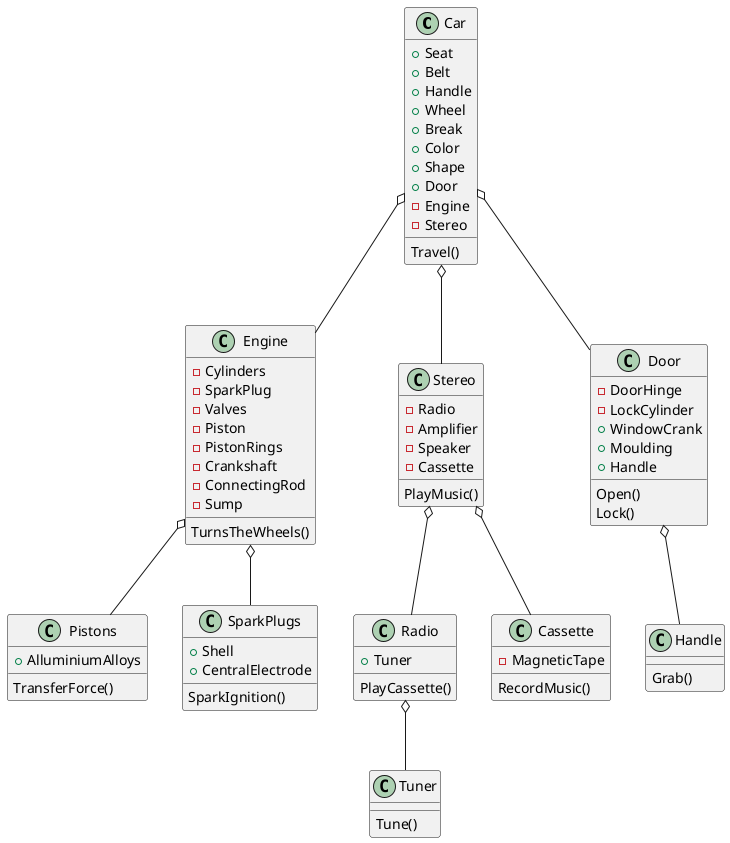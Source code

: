 @startuml
class Car{
    Travel()
    +Seat
    +Belt
    +Handle
    +Wheel
    +Break
    +Color
    +Shape
    +Door
    -Engine
    -Stereo
}
class Engine{
    -Cylinders
    -SparkPlug
    -Valves
    -Piston
    -PistonRings
    -Crankshaft
    -ConnectingRod
    -Sump
    TurnsTheWheels()
}
class Stereo{
    -Radio
    -Amplifier
    -Speaker
    -Cassette
    PlayMusic()
}
class Door{
    -DoorHinge
    -LockCylinder
    +WindowCrank
    +Moulding
    +Handle
    Open()
    Lock()
}
class Pistons{
    +AlluminiumAlloys
    TransferForce()
}
class SparkPlugs{
    +Shell
    +CentralElectrode
    SparkIgnition()
}
class Radio{
    +Tuner
    PlayCassette()
}
class Cassette{
    -MagneticTape
    RecordMusic()
}
class Handle{
    Grab()
}
class Tuner{
    Tune()
}
    Car o-- Engine
    Car o-- Stereo
    Car o-- Door
    Engine o-- Pistons
    Engine o-- SparkPlugs
    Stereo o-- Radio
    Stereo o-- Cassette
    Radio o-- Tuner
    Door o-- Handle
@enduml